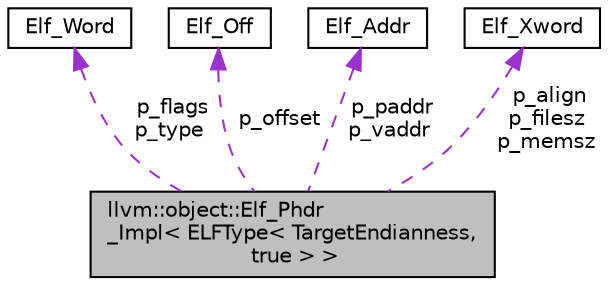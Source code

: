 digraph "llvm::object::Elf_Phdr_Impl&lt; ELFType&lt; TargetEndianness, true &gt; &gt;"
{
 // LATEX_PDF_SIZE
  bgcolor="transparent";
  edge [fontname="Helvetica",fontsize="10",labelfontname="Helvetica",labelfontsize="10"];
  node [fontname="Helvetica",fontsize="10",shape="box"];
  Node1 [label="llvm::object::Elf_Phdr\l_Impl\< ELFType\< TargetEndianness,\l true \> \>",height=0.2,width=0.4,color="black", fillcolor="grey75", style="filled", fontcolor="black",tooltip=" "];
  Node2 -> Node1 [dir="back",color="darkorchid3",fontsize="10",style="dashed",label=" p_flags\np_type" ,fontname="Helvetica"];
  Node2 [label="Elf_Word",height=0.2,width=0.4,color="black",tooltip=" "];
  Node3 -> Node1 [dir="back",color="darkorchid3",fontsize="10",style="dashed",label=" p_offset" ,fontname="Helvetica"];
  Node3 [label="Elf_Off",height=0.2,width=0.4,color="black",tooltip=" "];
  Node4 -> Node1 [dir="back",color="darkorchid3",fontsize="10",style="dashed",label=" p_paddr\np_vaddr" ,fontname="Helvetica"];
  Node4 [label="Elf_Addr",height=0.2,width=0.4,color="black",tooltip=" "];
  Node5 -> Node1 [dir="back",color="darkorchid3",fontsize="10",style="dashed",label=" p_align\np_filesz\np_memsz" ,fontname="Helvetica"];
  Node5 [label="Elf_Xword",height=0.2,width=0.4,color="black",tooltip=" "];
}

